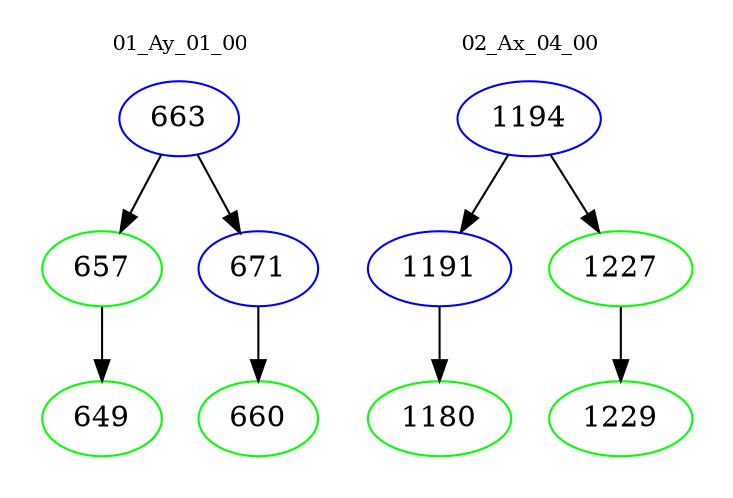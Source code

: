 digraph{
subgraph cluster_0 {
color = white
label = "01_Ay_01_00";
fontsize=10;
T0_663 [label="663", color="blue"]
T0_663 -> T0_657 [color="black"]
T0_657 [label="657", color="green"]
T0_657 -> T0_649 [color="black"]
T0_649 [label="649", color="green"]
T0_663 -> T0_671 [color="black"]
T0_671 [label="671", color="blue"]
T0_671 -> T0_660 [color="black"]
T0_660 [label="660", color="green"]
}
subgraph cluster_1 {
color = white
label = "02_Ax_04_00";
fontsize=10;
T1_1194 [label="1194", color="blue"]
T1_1194 -> T1_1191 [color="black"]
T1_1191 [label="1191", color="blue"]
T1_1191 -> T1_1180 [color="black"]
T1_1180 [label="1180", color="green"]
T1_1194 -> T1_1227 [color="black"]
T1_1227 [label="1227", color="green"]
T1_1227 -> T1_1229 [color="black"]
T1_1229 [label="1229", color="green"]
}
}
